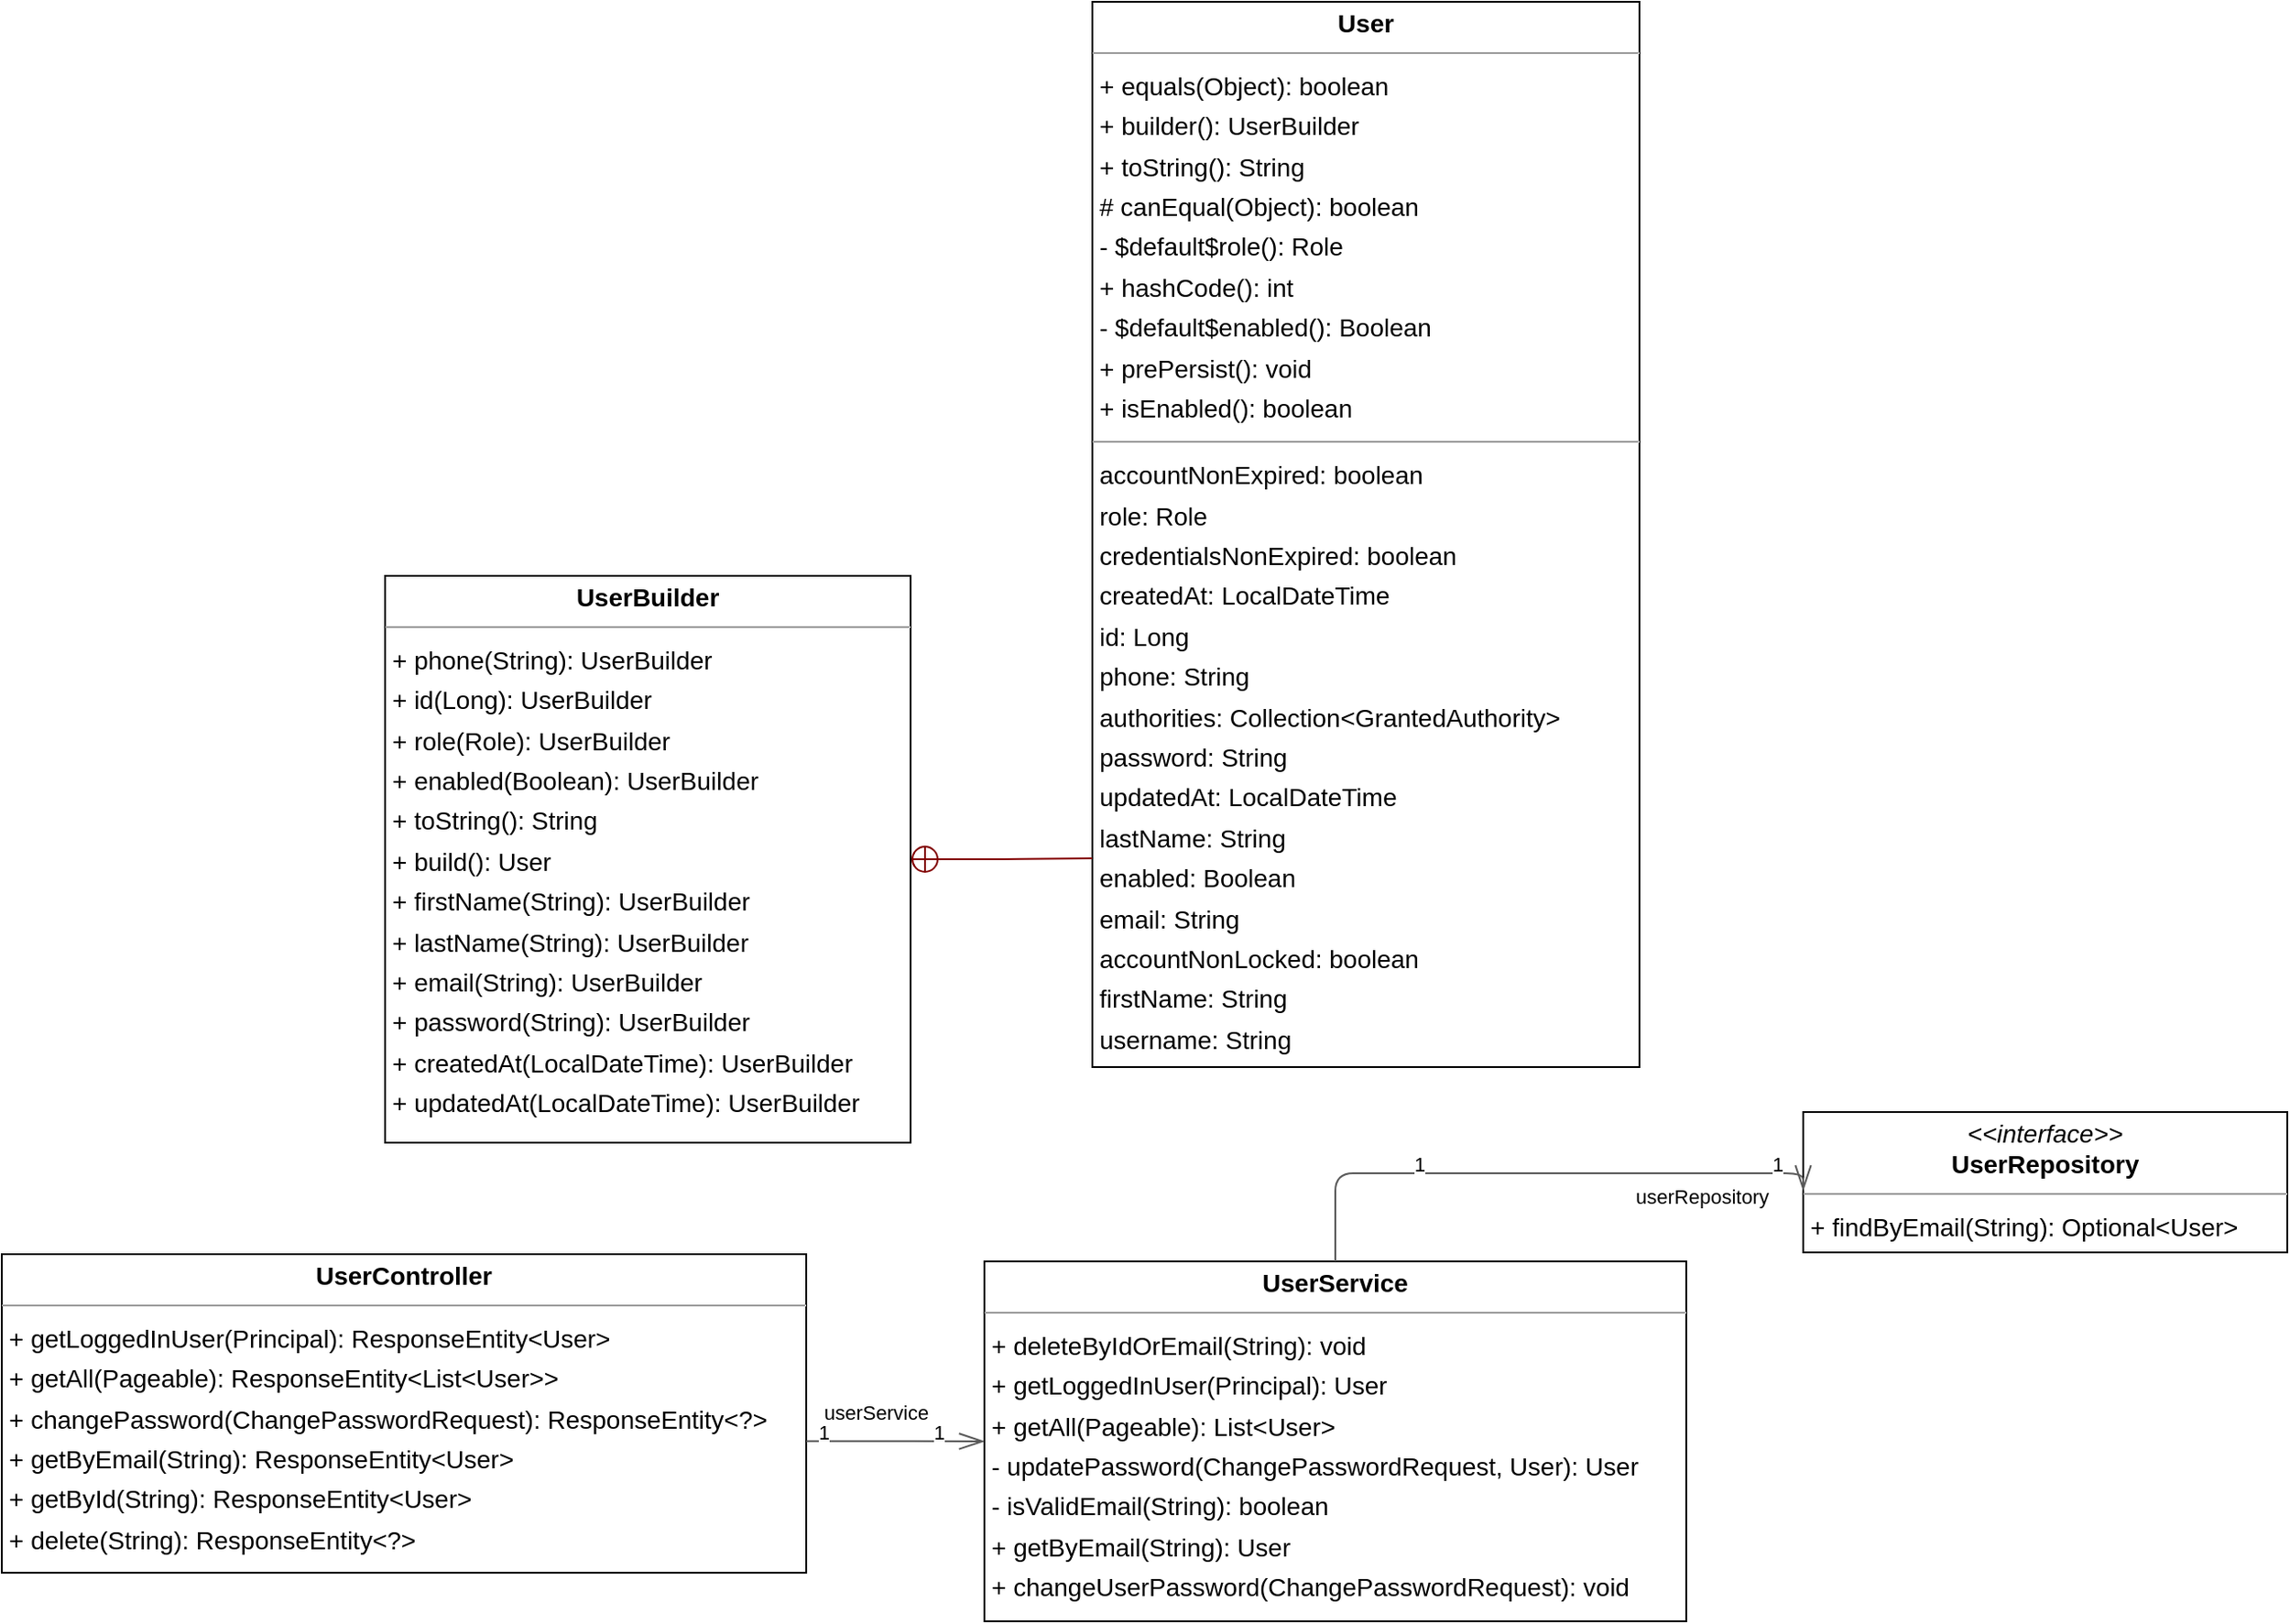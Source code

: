 <mxGraphModel dx="0" dy="0" grid="1" gridSize="10" guides="1" tooltips="1" connect="1" arrows="1" fold="1" page="0" pageScale="1" background="none" math="0" shadow="0">
  <root>
    <mxCell id="0" />
    <mxCell id="1" parent="0" />
    <mxCell id="node1" parent="1" vertex="1" value="&lt;p style=&quot;margin:0px;margin-top:4px;text-align:center;&quot;&gt;&lt;b&gt;User&lt;/b&gt;&lt;/p&gt;&lt;hr size=&quot;1&quot;/&gt;&lt;p style=&quot;margin:0 0 0 4px;line-height:1.6;&quot;&gt;+ equals(Object): boolean&lt;br/&gt;+ builder(): UserBuilder&lt;br/&gt;+ toString(): String&lt;br/&gt;# canEqual(Object): boolean&lt;br/&gt;- $default$role(): Role&lt;br/&gt;+ hashCode(): int&lt;br/&gt;- $default$enabled(): Boolean&lt;br/&gt;+ prePersist(): void&lt;br/&gt;+ isEnabled(): boolean&lt;/p&gt;&lt;hr size=&quot;1&quot;/&gt;&lt;p style=&quot;margin:0 0 0 4px;line-height:1.6;&quot;&gt; accountNonExpired: boolean&lt;br/&gt; role: Role&lt;br/&gt; credentialsNonExpired: boolean&lt;br/&gt; createdAt: LocalDateTime&lt;br/&gt; id: Long&lt;br/&gt; phone: String&lt;br/&gt; authorities: Collection&amp;lt;GrantedAuthority&amp;gt;&lt;br/&gt; password: String&lt;br/&gt; updatedAt: LocalDateTime&lt;br/&gt; lastName: String&lt;br/&gt; enabled: Boolean&lt;br/&gt; email: String&lt;br/&gt; accountNonLocked: boolean&lt;br/&gt; firstName: String&lt;br/&gt; username: String&lt;/p&gt;" style="verticalAlign=top;align=left;overflow=fill;fontSize=14;fontFamily=Helvetica;html=1;rounded=0;shadow=0;comic=0;labelBackgroundColor=none;strokeWidth=1;">
      <mxGeometry x="523" y="-14" width="304" height="592" as="geometry" />
    </mxCell>
    <mxCell id="node4" parent="1" vertex="1" value="&lt;p style=&quot;margin:0px;margin-top:4px;text-align:center;&quot;&gt;&lt;b&gt;UserBuilder&lt;/b&gt;&lt;/p&gt;&lt;hr size=&quot;1&quot;/&gt;&lt;p style=&quot;margin:0 0 0 4px;line-height:1.6;&quot;&gt;+ phone(String): UserBuilder&lt;br/&gt;+ id(Long): UserBuilder&lt;br/&gt;+ role(Role): UserBuilder&lt;br/&gt;+ enabled(Boolean): UserBuilder&lt;br/&gt;+ toString(): String&lt;br/&gt;+ build(): User&lt;br/&gt;+ firstName(String): UserBuilder&lt;br/&gt;+ lastName(String): UserBuilder&lt;br/&gt;+ email(String): UserBuilder&lt;br/&gt;+ password(String): UserBuilder&lt;br/&gt;+ createdAt(LocalDateTime): UserBuilder&lt;br/&gt;+ updatedAt(LocalDateTime): UserBuilder&lt;/p&gt;" style="verticalAlign=top;align=left;overflow=fill;fontSize=14;fontFamily=Helvetica;html=1;rounded=0;shadow=0;comic=0;labelBackgroundColor=none;strokeWidth=1;">
      <mxGeometry x="130" y="305" width="292" height="315" as="geometry" />
    </mxCell>
    <mxCell id="node3" parent="1" vertex="1" value="&lt;p style=&quot;margin:0px;margin-top:4px;text-align:center;&quot;&gt;&lt;b&gt;UserController&lt;/b&gt;&lt;/p&gt;&lt;hr size=&quot;1&quot;/&gt;&lt;p style=&quot;margin:0 0 0 4px;line-height:1.6;&quot;&gt;+ getLoggedInUser(Principal): ResponseEntity&amp;lt;User&amp;gt;&lt;br/&gt;+ getAll(Pageable): ResponseEntity&amp;lt;List&amp;lt;User&amp;gt;&amp;gt;&lt;br/&gt;+ changePassword(ChangePasswordRequest): ResponseEntity&amp;lt;?&amp;gt;&lt;br/&gt;+ getByEmail(String): ResponseEntity&amp;lt;User&amp;gt;&lt;br/&gt;+ getById(String): ResponseEntity&amp;lt;User&amp;gt;&lt;br/&gt;+ delete(String): ResponseEntity&amp;lt;?&amp;gt;&lt;/p&gt;" style="verticalAlign=top;align=left;overflow=fill;fontSize=14;fontFamily=Helvetica;html=1;rounded=0;shadow=0;comic=0;labelBackgroundColor=none;strokeWidth=1;">
      <mxGeometry x="-83" y="682" width="447" height="177" as="geometry" />
    </mxCell>
    <mxCell id="node2" parent="1" vertex="1" value="&lt;p style=&quot;margin:0px;margin-top:4px;text-align:center;&quot;&gt;&lt;i&gt;&amp;lt;&amp;lt;interface&amp;gt;&amp;gt;&lt;/i&gt;&lt;br/&gt;&lt;b&gt;UserRepository&lt;/b&gt;&lt;/p&gt;&lt;hr size=&quot;1&quot;/&gt;&lt;p style=&quot;margin:0 0 0 4px;line-height:1.6;&quot;&gt;+ findByEmail(String): Optional&amp;lt;User&amp;gt;&lt;/p&gt;" style="verticalAlign=top;align=left;overflow=fill;fontSize=14;fontFamily=Helvetica;html=1;rounded=0;shadow=0;comic=0;labelBackgroundColor=none;strokeWidth=1;">
      <mxGeometry x="918" y="603" width="269" height="78" as="geometry" />
    </mxCell>
    <mxCell id="node0" parent="1" vertex="1" value="&lt;p style=&quot;margin:0px;margin-top:4px;text-align:center;&quot;&gt;&lt;b&gt;UserService&lt;/b&gt;&lt;/p&gt;&lt;hr size=&quot;1&quot;/&gt;&lt;p style=&quot;margin:0 0 0 4px;line-height:1.6;&quot;&gt;+ deleteByIdOrEmail(String): void&lt;br/&gt;+ getLoggedInUser(Principal): User&lt;br/&gt;+ getAll(Pageable): List&amp;lt;User&amp;gt;&lt;br/&gt;- updatePassword(ChangePasswordRequest, User): User&lt;br/&gt;- isValidEmail(String): boolean&lt;br/&gt;+ getByEmail(String): User&lt;br/&gt;+ changeUserPassword(ChangePasswordRequest): void&lt;/p&gt;" style="verticalAlign=top;align=left;overflow=fill;fontSize=14;fontFamily=Helvetica;html=1;rounded=0;shadow=0;comic=0;labelBackgroundColor=none;strokeWidth=1;">
      <mxGeometry x="463" y="686" width="390" height="200" as="geometry" />
    </mxCell>
    <mxCell id="edge0" edge="1" value="" parent="1" source="node4" target="node1" style="html=1;rounded=1;edgeStyle=orthogonalEdgeStyle;dashed=0;startArrow=circlePlus;startFill=0;endArrow=none;strokeColor=#820000;exitX=1.000;exitY=0.500;exitDx=0;exitDy=0;entryX=0.000;entryY=0.804;entryDx=0;entryDy=0;">
      <mxGeometry width="50" height="50" relative="1" as="geometry">
        <Array as="points" />
      </mxGeometry>
    </mxCell>
    <mxCell id="edge2" edge="1" value="" parent="1" source="node3" target="node0" style="html=1;rounded=1;edgeStyle=orthogonalEdgeStyle;dashed=0;startArrow=diamondThinstartSize=12;endArrow=openThin;endSize=12;strokeColor=#595959;exitX=1.000;exitY=0.587;exitDx=0;exitDy=0;entryX=0.000;entryY=0.500;entryDx=0;entryDy=0;">
      <mxGeometry width="50" height="50" relative="1" as="geometry">
        <Array as="points" />
      </mxGeometry>
    </mxCell>
    <mxCell id="label12" parent="edge2" vertex="1" connectable="0" value="1" style="edgeLabel;resizable=0;html=1;align=left;verticalAlign=top;strokeColor=default;">
      <mxGeometry x="369" y="768" as="geometry" />
    </mxCell>
    <mxCell id="label16" parent="edge2" vertex="1" connectable="0" value="1" style="edgeLabel;resizable=0;html=1;align=left;verticalAlign=top;strokeColor=default;">
      <mxGeometry x="433" y="768" as="geometry" />
    </mxCell>
    <mxCell id="label17" parent="edge2" vertex="1" connectable="0" value="userService" style="edgeLabel;resizable=0;html=1;align=left;verticalAlign=top;strokeColor=default;">
      <mxGeometry x="372" y="757" as="geometry" />
    </mxCell>
    <mxCell id="edge1" edge="1" value="" parent="1" source="node0" target="node2" style="html=1;rounded=1;edgeStyle=orthogonalEdgeStyle;dashed=0;startArrow=diamondThinstartSize=12;endArrow=openThin;endSize=12;strokeColor=#595959;exitX=0.500;exitY=0.000;exitDx=0;exitDy=0;entryX=0.000;entryY=0.560;entryDx=0;entryDy=0;">
      <mxGeometry width="50" height="50" relative="1" as="geometry">
        <Array as="points">
          <mxPoint x="658" y="637" />
        </Array>
      </mxGeometry>
    </mxCell>
    <mxCell id="label6" parent="edge1" vertex="1" connectable="0" value="1" style="edgeLabel;resizable=0;html=1;align=left;verticalAlign=top;strokeColor=default;">
      <mxGeometry x="700" y="619" as="geometry" />
    </mxCell>
    <mxCell id="label10" parent="edge1" vertex="1" connectable="0" value="1" style="edgeLabel;resizable=0;html=1;align=left;verticalAlign=top;strokeColor=default;">
      <mxGeometry x="899" y="619" as="geometry" />
    </mxCell>
    <mxCell id="label11" parent="edge1" vertex="1" connectable="0" value="userRepository" style="edgeLabel;resizable=0;html=1;align=left;verticalAlign=top;strokeColor=default;">
      <mxGeometry x="823" y="637" as="geometry" />
    </mxCell>
  </root>
</mxGraphModel>